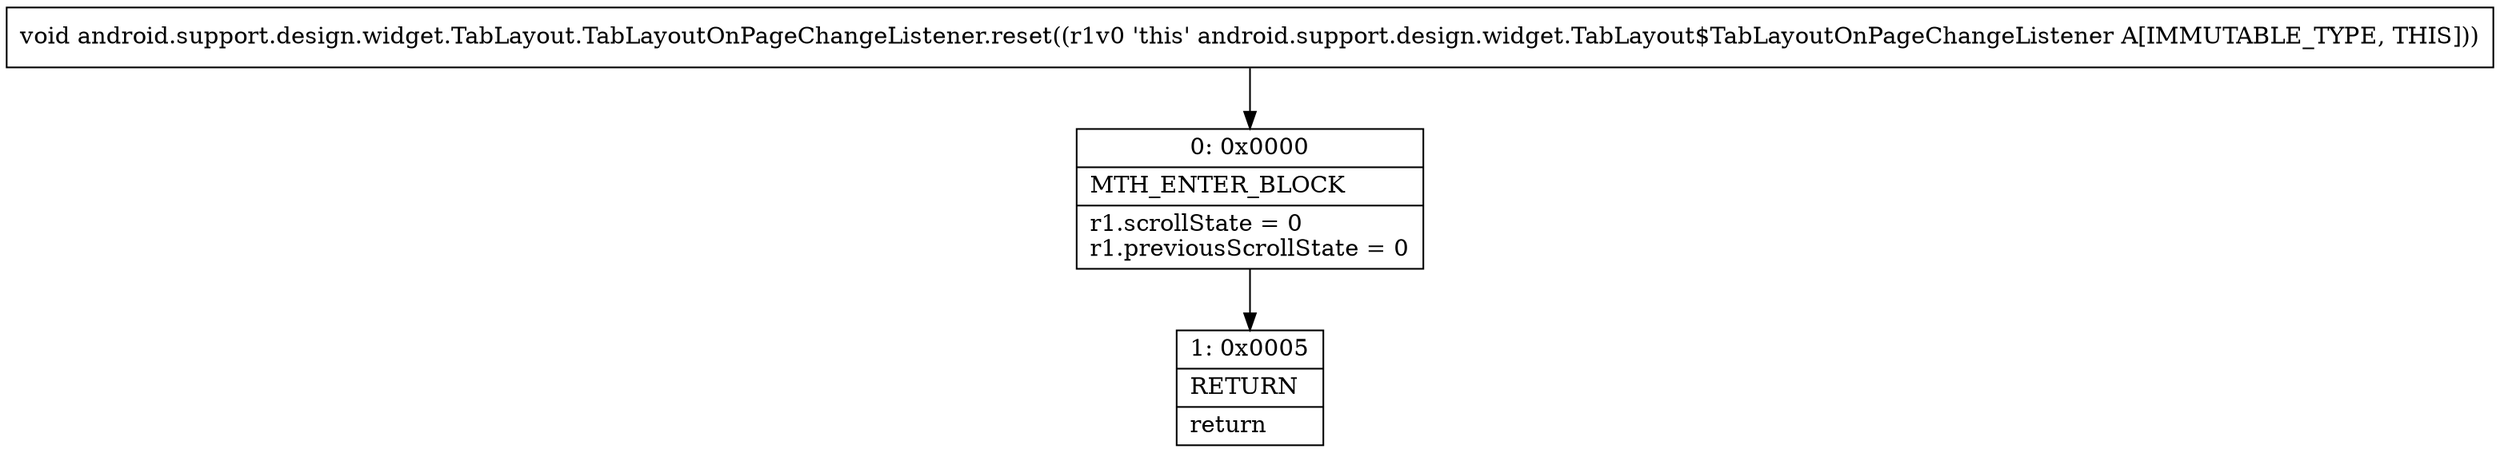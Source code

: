 digraph "CFG forandroid.support.design.widget.TabLayout.TabLayoutOnPageChangeListener.reset()V" {
Node_0 [shape=record,label="{0\:\ 0x0000|MTH_ENTER_BLOCK\l|r1.scrollState = 0\lr1.previousScrollState = 0\l}"];
Node_1 [shape=record,label="{1\:\ 0x0005|RETURN\l|return\l}"];
MethodNode[shape=record,label="{void android.support.design.widget.TabLayout.TabLayoutOnPageChangeListener.reset((r1v0 'this' android.support.design.widget.TabLayout$TabLayoutOnPageChangeListener A[IMMUTABLE_TYPE, THIS])) }"];
MethodNode -> Node_0;
Node_0 -> Node_1;
}

